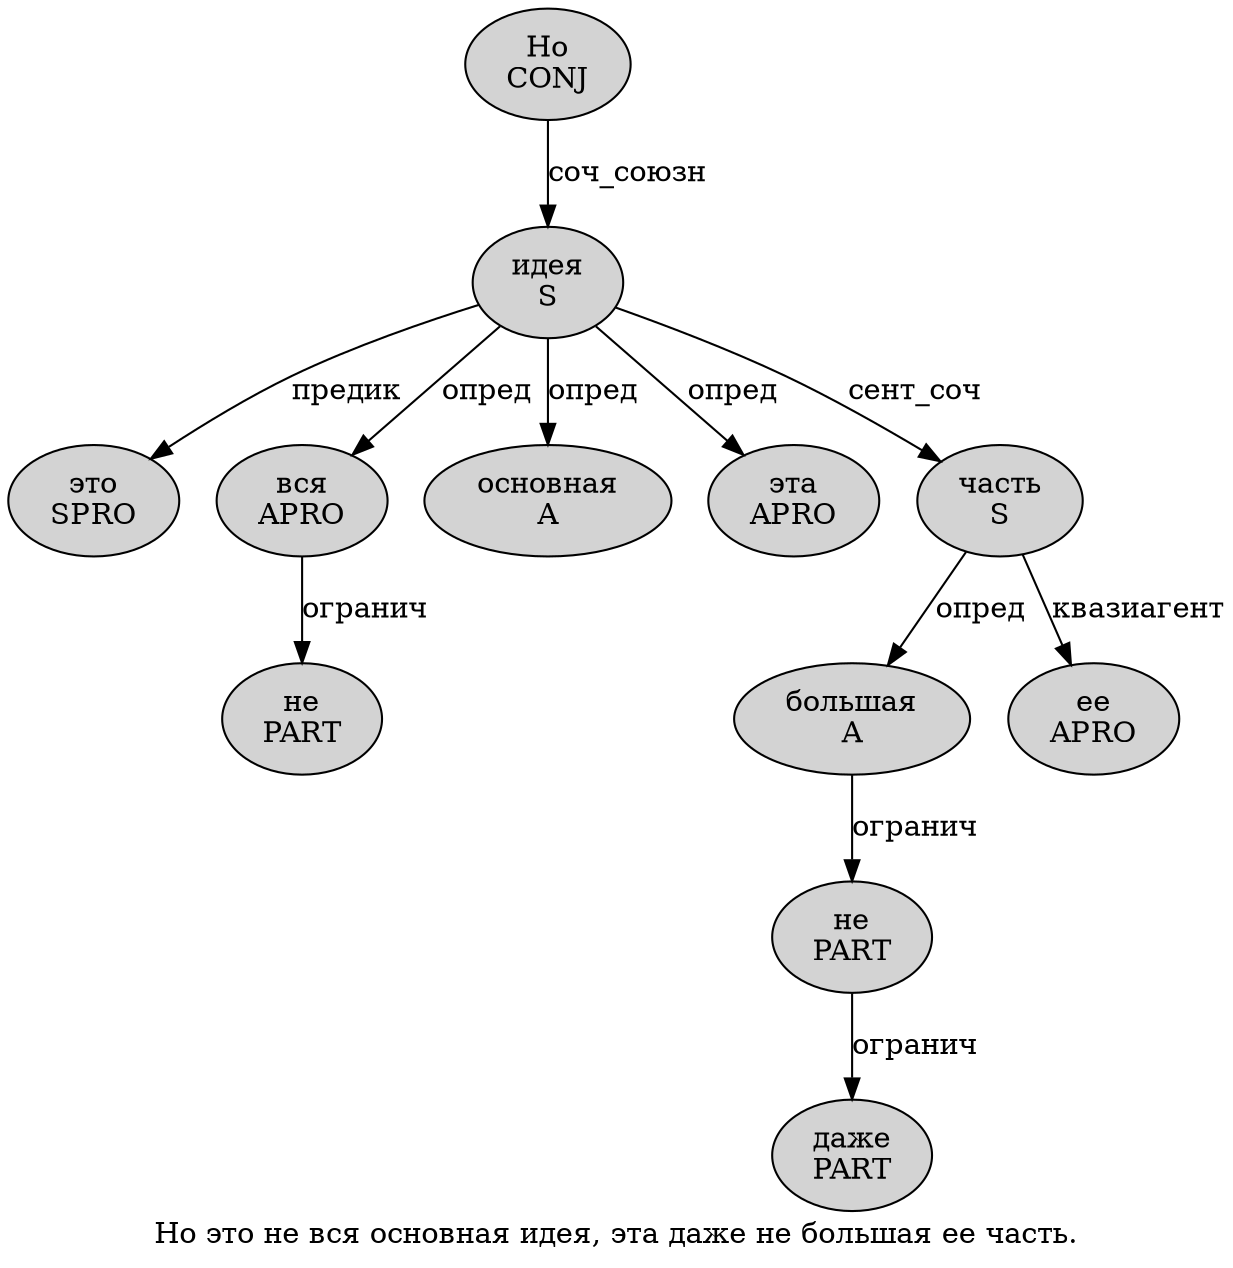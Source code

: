 digraph SENTENCE_1739 {
	graph [label="Но это не вся основная идея, эта даже не большая ее часть."]
	node [style=filled]
		0 [label="Но
CONJ" color="" fillcolor=lightgray penwidth=1 shape=ellipse]
		1 [label="это
SPRO" color="" fillcolor=lightgray penwidth=1 shape=ellipse]
		2 [label="не
PART" color="" fillcolor=lightgray penwidth=1 shape=ellipse]
		3 [label="вся
APRO" color="" fillcolor=lightgray penwidth=1 shape=ellipse]
		4 [label="основная
A" color="" fillcolor=lightgray penwidth=1 shape=ellipse]
		5 [label="идея
S" color="" fillcolor=lightgray penwidth=1 shape=ellipse]
		7 [label="эта
APRO" color="" fillcolor=lightgray penwidth=1 shape=ellipse]
		8 [label="даже
PART" color="" fillcolor=lightgray penwidth=1 shape=ellipse]
		9 [label="не
PART" color="" fillcolor=lightgray penwidth=1 shape=ellipse]
		10 [label="большая
A" color="" fillcolor=lightgray penwidth=1 shape=ellipse]
		11 [label="ее
APRO" color="" fillcolor=lightgray penwidth=1 shape=ellipse]
		12 [label="часть
S" color="" fillcolor=lightgray penwidth=1 shape=ellipse]
			0 -> 5 [label="соч_союзн"]
			10 -> 9 [label="огранич"]
			12 -> 10 [label="опред"]
			12 -> 11 [label="квазиагент"]
			3 -> 2 [label="огранич"]
			9 -> 8 [label="огранич"]
			5 -> 1 [label="предик"]
			5 -> 3 [label="опред"]
			5 -> 4 [label="опред"]
			5 -> 7 [label="опред"]
			5 -> 12 [label="сент_соч"]
}